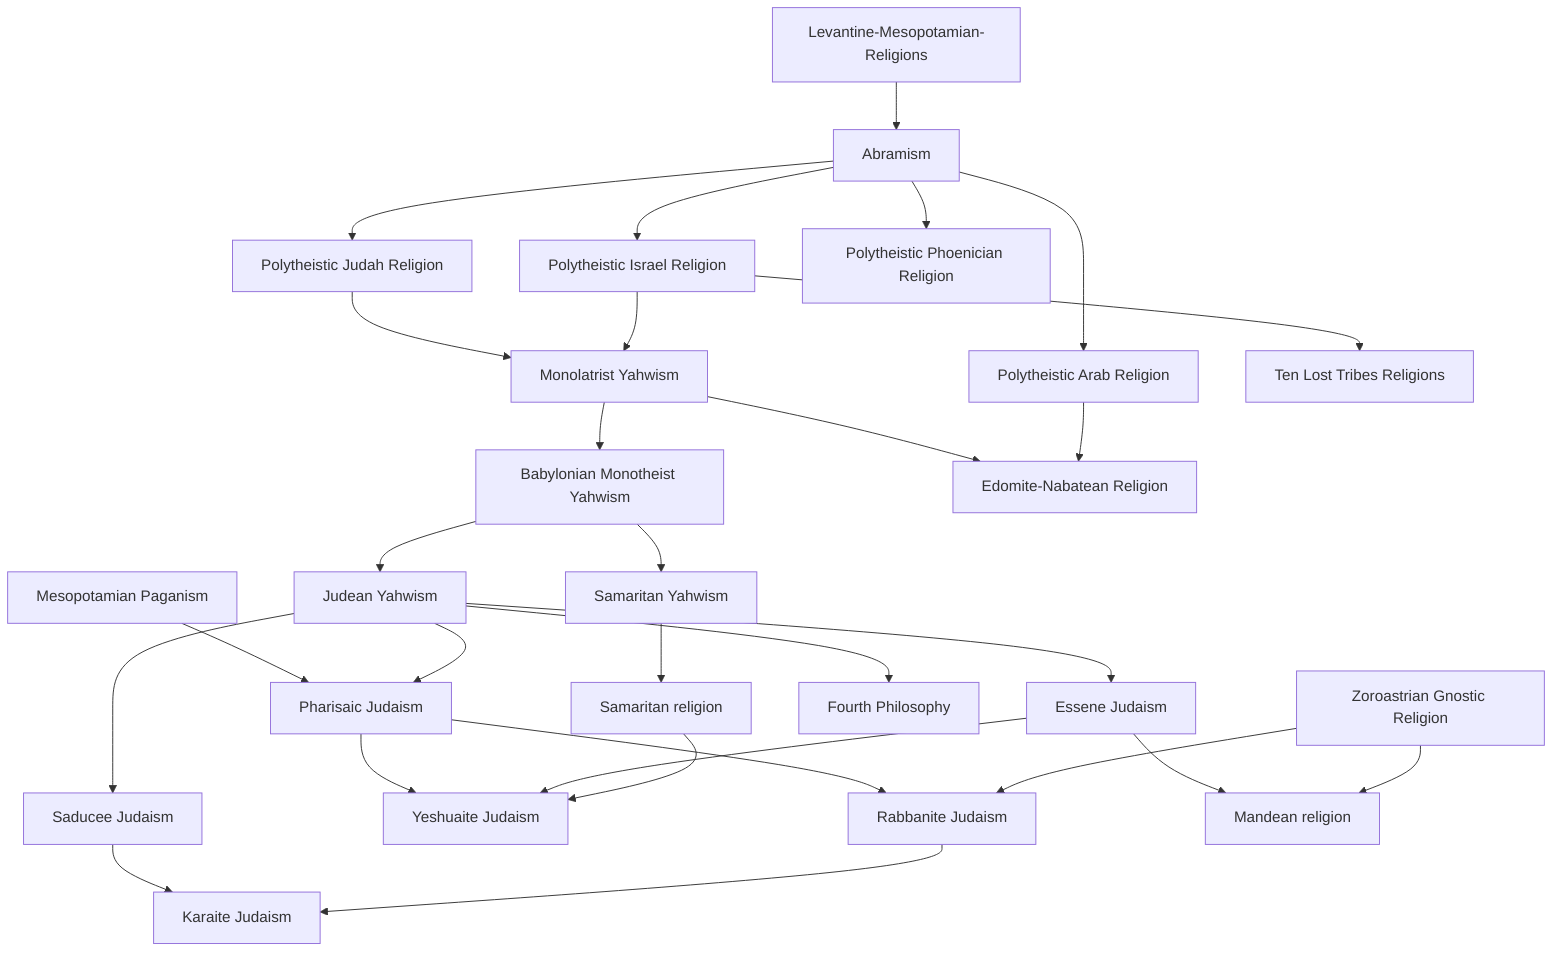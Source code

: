 flowchart TD
    1[Levantine-Mesopotamian-Religions]
    1 --> 2[Abramism]
    2 --> A1[Polytheistic Judah Religion] 
    2 --> A2[Polytheistic Israel Religion]
    2 --> A3[Polytheistic Phoenician Religion]
    2 --> A4[Polytheistic Arab Religion]
    A2 --> A[Ten Lost Tribes Religions]
    A1 & A2 --> 5[Monolatrist Yahwism]
    5 & A4 --> A5[Edomite-Nabatean Religion]
    5 --> 6[Babylonian Monotheist Yahwism]
    6 --> 7[Judean Yahwism] & 8[Samaritan Yahwism]
    8 --> 9[Samaritan religion]
    X[Mesopotamian Paganism] --> 11
    7 --> 10[Saducee Judaism] & 11[Pharisaic Judaism] & 12[Essene Judaism] & 14[Fourth Philosophy]
    XX[Zoroastrian Gnostic Religion]
    12 & XX --> B[Mandean religion]
    11 & 12 & 9 --> 13[Yeshuaite Judaism]
    11 & XX --> 15[Rabbanite Judaism]
    10 & 15 --> 16[Karaite Judaism]